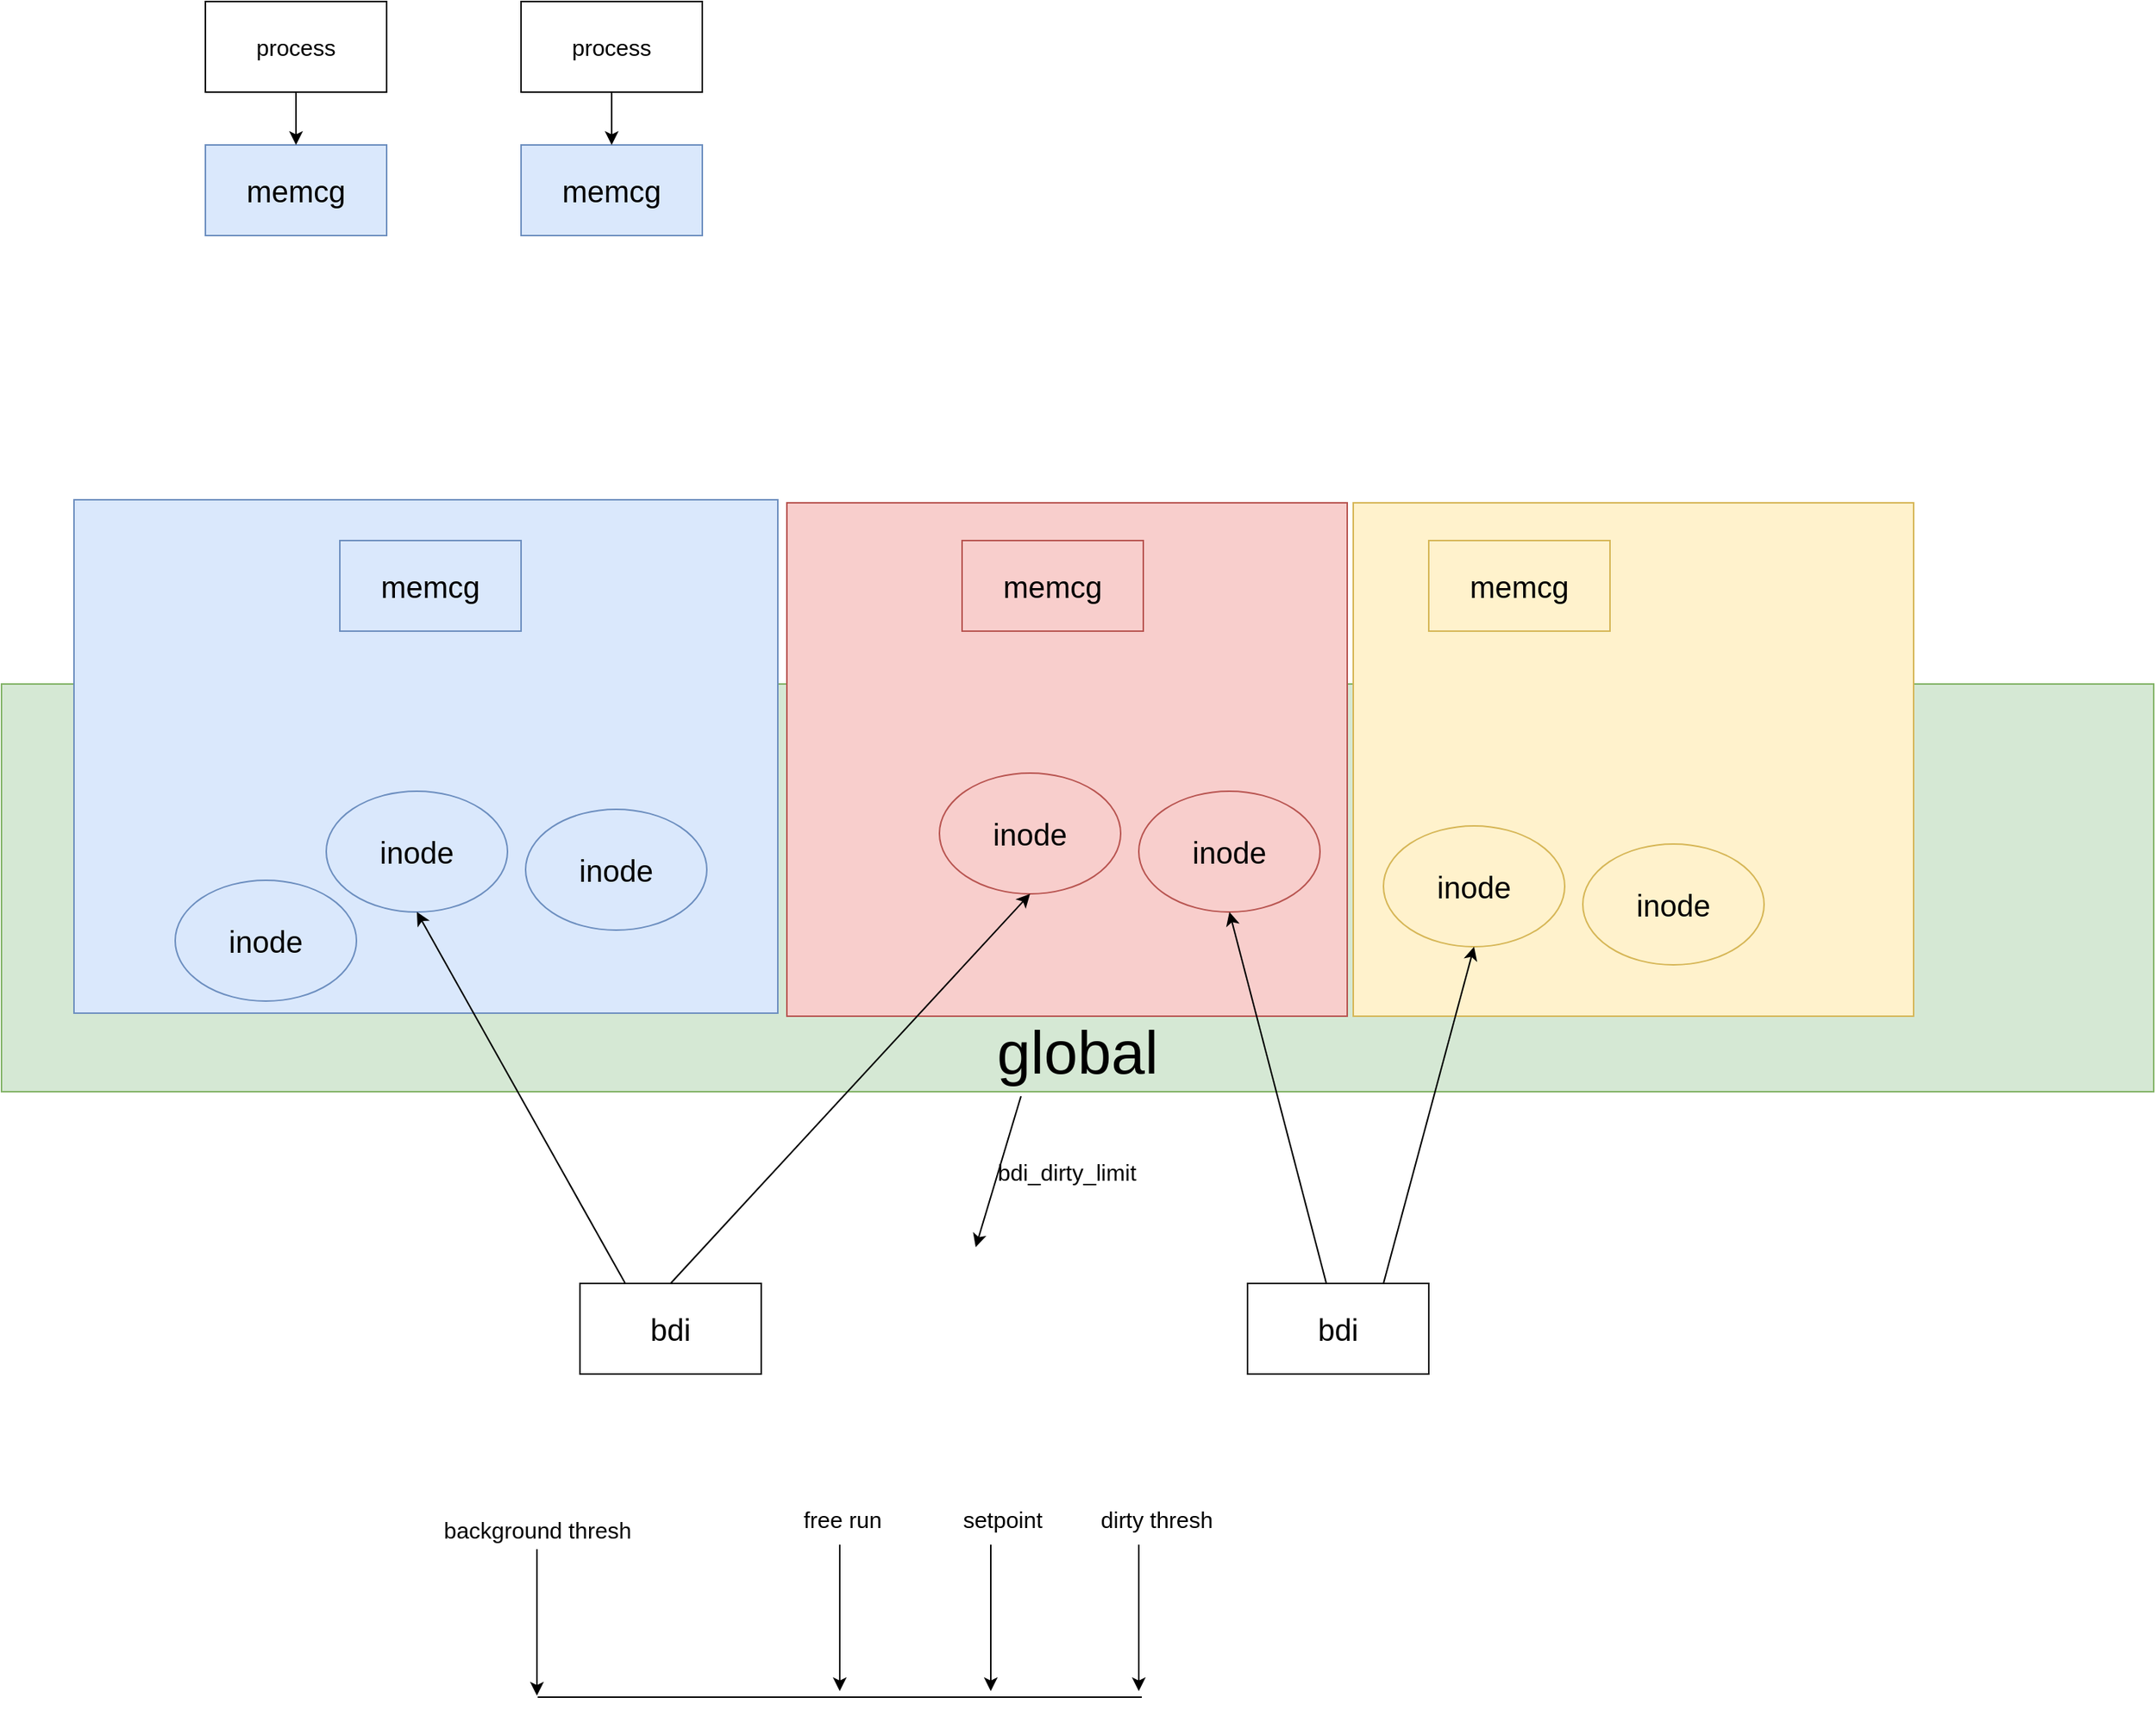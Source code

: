 <mxfile version="13.6.2" type="github">
  <diagram id="vr8B_XioXGWGXK2lUiw7" name="Page-1">
    <mxGraphModel dx="2062" dy="1163" grid="1" gridSize="10" guides="1" tooltips="1" connect="1" arrows="1" fold="1" page="1" pageScale="1" pageWidth="827" pageHeight="1169" math="0" shadow="0">
      <root>
        <mxCell id="0" />
        <mxCell id="1" parent="0" />
        <mxCell id="ExHjTuihiv2dg_8w6hbF-22" value="global" style="rounded=0;whiteSpace=wrap;html=1;fontSize=40;fillColor=#d5e8d4;strokeColor=#82b366;verticalAlign=bottom;" parent="1" vertex="1">
          <mxGeometry x="525" y="1037" width="1425" height="270" as="geometry" />
        </mxCell>
        <mxCell id="ExHjTuihiv2dg_8w6hbF-27" value="" style="rounded=0;whiteSpace=wrap;html=1;fontSize=15;fillColor=#fff2cc;strokeColor=#d6b656;" parent="1" vertex="1">
          <mxGeometry x="1420" y="917" width="371" height="340" as="geometry" />
        </mxCell>
        <mxCell id="ExHjTuihiv2dg_8w6hbF-26" value="" style="rounded=0;whiteSpace=wrap;html=1;fontSize=15;fillColor=#f8cecc;strokeColor=#b85450;" parent="1" vertex="1">
          <mxGeometry x="1045" y="917" width="371" height="340" as="geometry" />
        </mxCell>
        <mxCell id="ExHjTuihiv2dg_8w6hbF-24" value="" style="rounded=0;whiteSpace=wrap;html=1;fontSize=15;fillColor=#dae8fc;strokeColor=#6c8ebf;" parent="1" vertex="1">
          <mxGeometry x="573" y="915" width="466" height="340" as="geometry" />
        </mxCell>
        <mxCell id="ExHjTuihiv2dg_8w6hbF-1" value="memcg" style="rounded=0;whiteSpace=wrap;html=1;fillColor=#dae8fc;strokeColor=#6c8ebf;fontSize=20;" parent="1" vertex="1">
          <mxGeometry x="749" y="942" width="120" height="60" as="geometry" />
        </mxCell>
        <mxCell id="ExHjTuihiv2dg_8w6hbF-2" value="memcg" style="rounded=0;whiteSpace=wrap;html=1;fillColor=#f8cecc;strokeColor=#b85450;fontSize=20;" parent="1" vertex="1">
          <mxGeometry x="1161" y="942" width="120" height="60" as="geometry" />
        </mxCell>
        <mxCell id="ExHjTuihiv2dg_8w6hbF-3" value="memcg" style="rounded=0;whiteSpace=wrap;html=1;fillColor=#fff2cc;strokeColor=#d6b656;fontSize=20;" parent="1" vertex="1">
          <mxGeometry x="1470" y="942" width="120" height="60" as="geometry" />
        </mxCell>
        <mxCell id="ExHjTuihiv2dg_8w6hbF-4" value="inode" style="ellipse;whiteSpace=wrap;html=1;fillColor=#dae8fc;strokeColor=#6c8ebf;fontSize=20;" parent="1" vertex="1">
          <mxGeometry x="740" y="1108" width="120" height="80" as="geometry" />
        </mxCell>
        <mxCell id="ExHjTuihiv2dg_8w6hbF-5" value="inode" style="ellipse;whiteSpace=wrap;html=1;fillColor=#dae8fc;strokeColor=#6c8ebf;fontSize=20;" parent="1" vertex="1">
          <mxGeometry x="872" y="1120" width="120" height="80" as="geometry" />
        </mxCell>
        <mxCell id="ExHjTuihiv2dg_8w6hbF-6" value="inode" style="ellipse;whiteSpace=wrap;html=1;fillColor=#dae8fc;strokeColor=#6c8ebf;fontSize=20;" parent="1" vertex="1">
          <mxGeometry x="640" y="1167" width="120" height="80" as="geometry" />
        </mxCell>
        <mxCell id="ExHjTuihiv2dg_8w6hbF-7" value="inode" style="ellipse;whiteSpace=wrap;html=1;fillColor=#f8cecc;strokeColor=#b85450;fontSize=20;" parent="1" vertex="1">
          <mxGeometry x="1146" y="1096" width="120" height="80" as="geometry" />
        </mxCell>
        <mxCell id="ExHjTuihiv2dg_8w6hbF-8" value="inode" style="ellipse;whiteSpace=wrap;html=1;fillColor=#f8cecc;strokeColor=#b85450;fontSize=20;" parent="1" vertex="1">
          <mxGeometry x="1278" y="1108" width="120" height="80" as="geometry" />
        </mxCell>
        <mxCell id="ExHjTuihiv2dg_8w6hbF-9" value="inode" style="ellipse;whiteSpace=wrap;html=1;fillColor=#fff2cc;strokeColor=#d6b656;fontSize=20;" parent="1" vertex="1">
          <mxGeometry x="1440" y="1131" width="120" height="80" as="geometry" />
        </mxCell>
        <mxCell id="ExHjTuihiv2dg_8w6hbF-10" value="inode" style="ellipse;whiteSpace=wrap;html=1;fillColor=#fff2cc;strokeColor=#d6b656;fontSize=20;" parent="1" vertex="1">
          <mxGeometry x="1572" y="1143" width="120" height="80" as="geometry" />
        </mxCell>
        <mxCell id="ExHjTuihiv2dg_8w6hbF-13" value="bdi" style="rounded=0;whiteSpace=wrap;html=1;fontSize=20;" parent="1" vertex="1">
          <mxGeometry x="908" y="1434" width="120" height="60" as="geometry" />
        </mxCell>
        <mxCell id="ExHjTuihiv2dg_8w6hbF-15" value="" style="endArrow=classic;html=1;exitX=0.25;exitY=0;exitDx=0;exitDy=0;entryX=0.5;entryY=1;entryDx=0;entryDy=0;fontSize=20;" parent="1" source="ExHjTuihiv2dg_8w6hbF-13" target="ExHjTuihiv2dg_8w6hbF-4" edge="1">
          <mxGeometry width="50" height="50" relative="1" as="geometry">
            <mxPoint x="784" y="997" as="sourcePoint" />
            <mxPoint x="834" y="947" as="targetPoint" />
          </mxGeometry>
        </mxCell>
        <mxCell id="ExHjTuihiv2dg_8w6hbF-17" value="" style="endArrow=classic;html=1;exitX=0.5;exitY=0;exitDx=0;exitDy=0;entryX=0.5;entryY=1;entryDx=0;entryDy=0;fontSize=20;" parent="1" source="ExHjTuihiv2dg_8w6hbF-13" target="ExHjTuihiv2dg_8w6hbF-7" edge="1">
          <mxGeometry width="50" height="50" relative="1" as="geometry">
            <mxPoint x="998" y="967" as="sourcePoint" />
            <mxPoint x="1048" y="917" as="targetPoint" />
          </mxGeometry>
        </mxCell>
        <mxCell id="ExHjTuihiv2dg_8w6hbF-18" value="bdi" style="rounded=0;whiteSpace=wrap;html=1;fontSize=20;" parent="1" vertex="1">
          <mxGeometry x="1350" y="1434" width="120" height="60" as="geometry" />
        </mxCell>
        <mxCell id="ExHjTuihiv2dg_8w6hbF-19" value="" style="endArrow=classic;html=1;entryX=0.5;entryY=1;entryDx=0;entryDy=0;fontSize=20;" parent="1" source="ExHjTuihiv2dg_8w6hbF-18" target="ExHjTuihiv2dg_8w6hbF-8" edge="1">
          <mxGeometry width="50" height="50" relative="1" as="geometry">
            <mxPoint x="784" y="997" as="sourcePoint" />
            <mxPoint x="834" y="947" as="targetPoint" />
          </mxGeometry>
        </mxCell>
        <mxCell id="ExHjTuihiv2dg_8w6hbF-21" value="" style="endArrow=classic;html=1;entryX=0.5;entryY=1;entryDx=0;entryDy=0;exitX=0.75;exitY=0;exitDx=0;exitDy=0;fontSize=20;" parent="1" source="ExHjTuihiv2dg_8w6hbF-18" target="ExHjTuihiv2dg_8w6hbF-9" edge="1">
          <mxGeometry width="50" height="50" relative="1" as="geometry">
            <mxPoint x="1494" y="1386" as="sourcePoint" />
            <mxPoint x="1544" y="1336" as="targetPoint" />
          </mxGeometry>
        </mxCell>
        <mxCell id="ExHjTuihiv2dg_8w6hbF-29" value="" style="endArrow=none;html=1;fontSize=15;" parent="1" edge="1">
          <mxGeometry width="50" height="50" relative="1" as="geometry">
            <mxPoint x="880" y="1708" as="sourcePoint" />
            <mxPoint x="1280" y="1708" as="targetPoint" />
          </mxGeometry>
        </mxCell>
        <mxCell id="ExHjTuihiv2dg_8w6hbF-30" value="" style="endArrow=classic;html=1;fontSize=15;" parent="1" edge="1">
          <mxGeometry width="50" height="50" relative="1" as="geometry">
            <mxPoint x="879.5" y="1610" as="sourcePoint" />
            <mxPoint x="879.5" y="1707" as="targetPoint" />
          </mxGeometry>
        </mxCell>
        <mxCell id="ExHjTuihiv2dg_8w6hbF-32" value="background thresh" style="text;html=1;strokeColor=none;fillColor=none;align=center;verticalAlign=middle;whiteSpace=wrap;rounded=0;fontSize=15;" parent="1" vertex="1">
          <mxGeometry x="790" y="1587" width="180" height="20" as="geometry" />
        </mxCell>
        <mxCell id="ExHjTuihiv2dg_8w6hbF-33" value="" style="endArrow=classic;html=1;fontSize=15;" parent="1" edge="1">
          <mxGeometry width="50" height="50" relative="1" as="geometry">
            <mxPoint x="1278" y="1607" as="sourcePoint" />
            <mxPoint x="1278" y="1704" as="targetPoint" />
          </mxGeometry>
        </mxCell>
        <mxCell id="ExHjTuihiv2dg_8w6hbF-34" value="dirty thresh" style="text;html=1;strokeColor=none;fillColor=none;align=center;verticalAlign=middle;whiteSpace=wrap;rounded=0;fontSize=15;" parent="1" vertex="1">
          <mxGeometry x="1200" y="1580" width="180" height="20" as="geometry" />
        </mxCell>
        <mxCell id="ExHjTuihiv2dg_8w6hbF-38" value="" style="endArrow=classic;html=1;fontSize=15;" parent="1" edge="1">
          <mxGeometry width="50" height="50" relative="1" as="geometry">
            <mxPoint x="1080" y="1607" as="sourcePoint" />
            <mxPoint x="1080" y="1704" as="targetPoint" />
          </mxGeometry>
        </mxCell>
        <mxCell id="ExHjTuihiv2dg_8w6hbF-39" value="" style="endArrow=classic;html=1;fontSize=15;" parent="1" edge="1">
          <mxGeometry width="50" height="50" relative="1" as="geometry">
            <mxPoint x="1180" y="1607" as="sourcePoint" />
            <mxPoint x="1180" y="1704" as="targetPoint" />
          </mxGeometry>
        </mxCell>
        <mxCell id="ExHjTuihiv2dg_8w6hbF-40" value="free run" style="text;html=1;strokeColor=none;fillColor=none;align=center;verticalAlign=middle;whiteSpace=wrap;rounded=0;fontSize=15;" parent="1" vertex="1">
          <mxGeometry x="992" y="1580" width="180" height="20" as="geometry" />
        </mxCell>
        <mxCell id="ExHjTuihiv2dg_8w6hbF-41" value="setpoint" style="text;html=1;strokeColor=none;fillColor=none;align=center;verticalAlign=middle;whiteSpace=wrap;rounded=0;fontSize=15;" parent="1" vertex="1">
          <mxGeometry x="1098" y="1580" width="180" height="20" as="geometry" />
        </mxCell>
        <mxCell id="ExHjTuihiv2dg_8w6hbF-42" value="" style="endArrow=classic;html=1;fontSize=15;" parent="1" edge="1">
          <mxGeometry width="50" height="50" relative="1" as="geometry">
            <mxPoint x="1200" y="1310" as="sourcePoint" />
            <mxPoint x="1170" y="1410" as="targetPoint" />
          </mxGeometry>
        </mxCell>
        <mxCell id="ExHjTuihiv2dg_8w6hbF-43" value="bdi_dirty_limit" style="text;html=1;align=center;verticalAlign=middle;resizable=0;points=[];autosize=1;fontSize=15;" parent="1" vertex="1">
          <mxGeometry x="1175" y="1350" width="110" height="20" as="geometry" />
        </mxCell>
        <mxCell id="ud-lMpE5IaMeYkotX65d-1" value="memcg" style="rounded=0;whiteSpace=wrap;html=1;fillColor=#dae8fc;strokeColor=#6c8ebf;fontSize=20;" vertex="1" parent="1">
          <mxGeometry x="660" y="680" width="120" height="60" as="geometry" />
        </mxCell>
        <mxCell id="ud-lMpE5IaMeYkotX65d-4" value="memcg" style="rounded=0;whiteSpace=wrap;html=1;fillColor=#dae8fc;strokeColor=#6c8ebf;fontSize=20;" vertex="1" parent="1">
          <mxGeometry x="869" y="680" width="120" height="60" as="geometry" />
        </mxCell>
        <mxCell id="ud-lMpE5IaMeYkotX65d-5" value="process" style="rounded=0;whiteSpace=wrap;html=1;fontSize=15;" vertex="1" parent="1">
          <mxGeometry x="660" y="585" width="120" height="60" as="geometry" />
        </mxCell>
        <mxCell id="ud-lMpE5IaMeYkotX65d-6" value="process" style="rounded=0;whiteSpace=wrap;html=1;fontSize=15;" vertex="1" parent="1">
          <mxGeometry x="869" y="585" width="120" height="60" as="geometry" />
        </mxCell>
        <mxCell id="ud-lMpE5IaMeYkotX65d-8" value="" style="endArrow=classic;html=1;fontSize=15;exitX=0.5;exitY=1;exitDx=0;exitDy=0;entryX=0.5;entryY=0;entryDx=0;entryDy=0;" edge="1" parent="1" source="ud-lMpE5IaMeYkotX65d-5" target="ud-lMpE5IaMeYkotX65d-1">
          <mxGeometry width="50" height="50" relative="1" as="geometry">
            <mxPoint x="810" y="820" as="sourcePoint" />
            <mxPoint x="860" y="770" as="targetPoint" />
          </mxGeometry>
        </mxCell>
        <mxCell id="ud-lMpE5IaMeYkotX65d-9" value="" style="endArrow=classic;html=1;fontSize=15;exitX=0.5;exitY=1;exitDx=0;exitDy=0;entryX=0.5;entryY=0;entryDx=0;entryDy=0;" edge="1" parent="1" source="ud-lMpE5IaMeYkotX65d-6" target="ud-lMpE5IaMeYkotX65d-4">
          <mxGeometry width="50" height="50" relative="1" as="geometry">
            <mxPoint x="1140" y="1060" as="sourcePoint" />
            <mxPoint x="1190" y="1010" as="targetPoint" />
          </mxGeometry>
        </mxCell>
      </root>
    </mxGraphModel>
  </diagram>
</mxfile>
